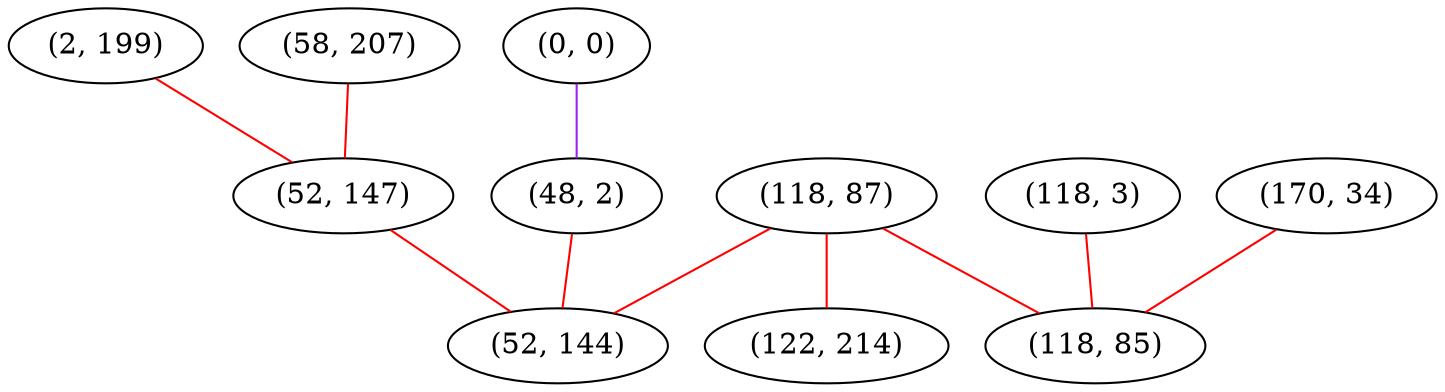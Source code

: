 graph "" {
"(2, 199)";
"(58, 207)";
"(0, 0)";
"(118, 87)";
"(122, 214)";
"(48, 2)";
"(118, 3)";
"(52, 147)";
"(170, 34)";
"(118, 85)";
"(52, 144)";
"(2, 199)" -- "(52, 147)"  [color=red, key=0, weight=1];
"(58, 207)" -- "(52, 147)"  [color=red, key=0, weight=1];
"(0, 0)" -- "(48, 2)"  [color=purple, key=0, weight=4];
"(118, 87)" -- "(122, 214)"  [color=red, key=0, weight=1];
"(118, 87)" -- "(118, 85)"  [color=red, key=0, weight=1];
"(118, 87)" -- "(52, 144)"  [color=red, key=0, weight=1];
"(48, 2)" -- "(52, 144)"  [color=red, key=0, weight=1];
"(118, 3)" -- "(118, 85)"  [color=red, key=0, weight=1];
"(52, 147)" -- "(52, 144)"  [color=red, key=0, weight=1];
"(170, 34)" -- "(118, 85)"  [color=red, key=0, weight=1];
}

